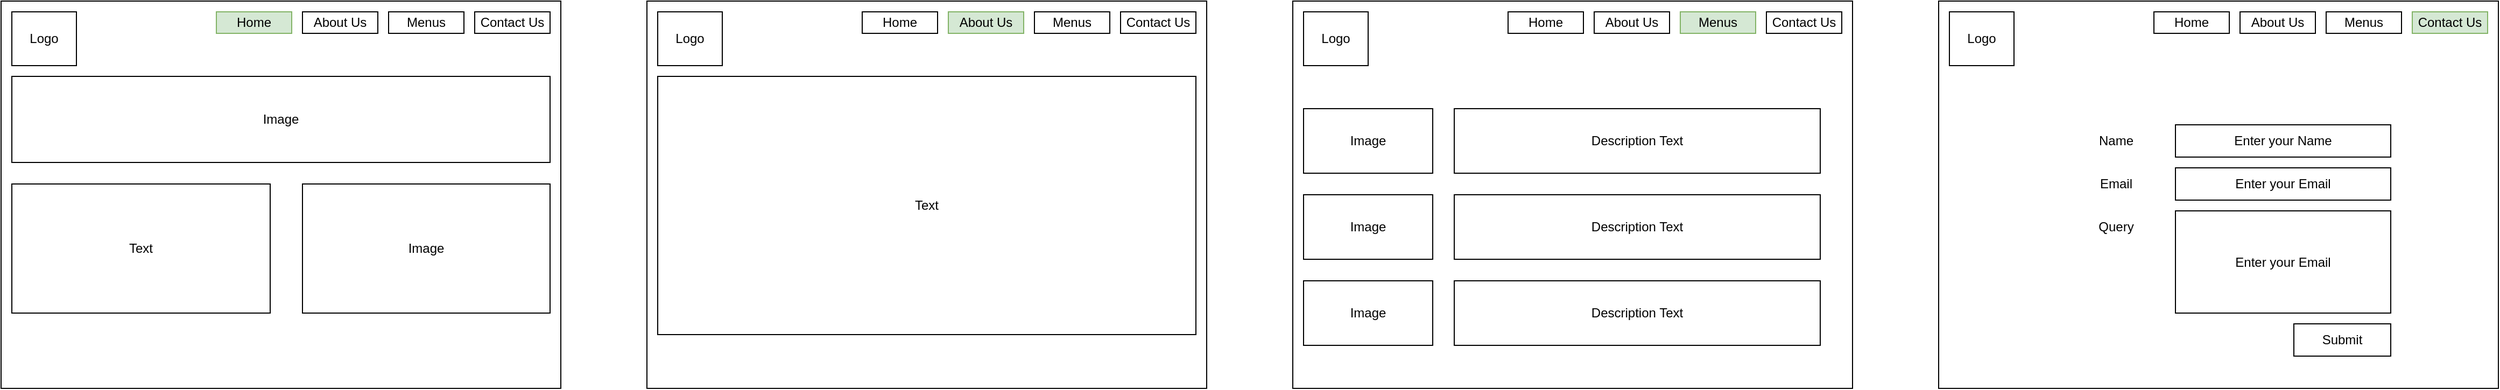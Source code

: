 <mxfile version="12.4.2" type="device" pages="1"><diagram id="a5p7JkpHA5KsNsPGq_s5" name="Page-1"><mxGraphModel dx="818" dy="539" grid="1" gridSize="10" guides="1" tooltips="1" connect="1" arrows="1" fold="1" page="1" pageScale="1" pageWidth="827" pageHeight="1169" math="0" shadow="0"><root><mxCell id="0"/><mxCell id="1" parent="0"/><mxCell id="sW9iDtARLvewVyl5dqa8-1" value="" style="rounded=0;whiteSpace=wrap;html=1;" vertex="1" parent="1"><mxGeometry x="40" y="40" width="520" height="360" as="geometry"/></mxCell><mxCell id="sW9iDtARLvewVyl5dqa8-2" value="Logo" style="text;html=1;strokeColor=#000000;fillColor=none;align=center;verticalAlign=middle;whiteSpace=wrap;rounded=0;" vertex="1" parent="1"><mxGeometry x="50" y="50" width="60" height="50" as="geometry"/></mxCell><mxCell id="sW9iDtARLvewVyl5dqa8-3" value="Contact Us" style="text;html=1;strokeColor=#000000;fillColor=none;align=center;verticalAlign=middle;whiteSpace=wrap;rounded=0;" vertex="1" parent="1"><mxGeometry x="480" y="50" width="70" height="20" as="geometry"/></mxCell><mxCell id="sW9iDtARLvewVyl5dqa8-4" value="Menus" style="text;html=1;strokeColor=#000000;fillColor=none;align=center;verticalAlign=middle;whiteSpace=wrap;rounded=0;" vertex="1" parent="1"><mxGeometry x="400" y="50" width="70" height="20" as="geometry"/></mxCell><mxCell id="sW9iDtARLvewVyl5dqa8-5" value="About Us" style="text;html=1;strokeColor=#000000;fillColor=none;align=center;verticalAlign=middle;whiteSpace=wrap;rounded=0;" vertex="1" parent="1"><mxGeometry x="320" y="50" width="70" height="20" as="geometry"/></mxCell><mxCell id="sW9iDtARLvewVyl5dqa8-6" value="Home" style="text;html=1;strokeColor=#82b366;fillColor=#d5e8d4;align=center;verticalAlign=middle;whiteSpace=wrap;rounded=0;" vertex="1" parent="1"><mxGeometry x="240" y="50" width="70" height="20" as="geometry"/></mxCell><mxCell id="sW9iDtARLvewVyl5dqa8-7" value="Image" style="rounded=0;whiteSpace=wrap;html=1;strokeColor=#000000;fillColor=none;" vertex="1" parent="1"><mxGeometry x="50" y="110" width="500" height="80" as="geometry"/></mxCell><mxCell id="sW9iDtARLvewVyl5dqa8-8" value="Text" style="rounded=0;whiteSpace=wrap;html=1;strokeColor=#000000;fillColor=none;" vertex="1" parent="1"><mxGeometry x="50" y="210" width="240" height="120" as="geometry"/></mxCell><mxCell id="sW9iDtARLvewVyl5dqa8-9" value="Image" style="rounded=0;whiteSpace=wrap;html=1;strokeColor=#000000;fillColor=none;" vertex="1" parent="1"><mxGeometry x="320" y="210" width="230" height="120" as="geometry"/></mxCell><mxCell id="sW9iDtARLvewVyl5dqa8-10" value="" style="rounded=0;whiteSpace=wrap;html=1;" vertex="1" parent="1"><mxGeometry x="640" y="40" width="520" height="360" as="geometry"/></mxCell><mxCell id="sW9iDtARLvewVyl5dqa8-11" value="Logo" style="text;html=1;strokeColor=#000000;fillColor=none;align=center;verticalAlign=middle;whiteSpace=wrap;rounded=0;" vertex="1" parent="1"><mxGeometry x="650" y="50" width="60" height="50" as="geometry"/></mxCell><mxCell id="sW9iDtARLvewVyl5dqa8-12" value="Contact Us" style="text;html=1;strokeColor=#000000;fillColor=none;align=center;verticalAlign=middle;whiteSpace=wrap;rounded=0;" vertex="1" parent="1"><mxGeometry x="1080" y="50" width="70" height="20" as="geometry"/></mxCell><mxCell id="sW9iDtARLvewVyl5dqa8-13" value="Menus" style="text;html=1;strokeColor=#000000;fillColor=none;align=center;verticalAlign=middle;whiteSpace=wrap;rounded=0;" vertex="1" parent="1"><mxGeometry x="1000" y="50" width="70" height="20" as="geometry"/></mxCell><mxCell id="sW9iDtARLvewVyl5dqa8-14" value="About Us" style="text;html=1;strokeColor=#82b366;fillColor=#d5e8d4;align=center;verticalAlign=middle;whiteSpace=wrap;rounded=0;" vertex="1" parent="1"><mxGeometry x="920" y="50" width="70" height="20" as="geometry"/></mxCell><mxCell id="sW9iDtARLvewVyl5dqa8-15" value="Home" style="text;html=1;align=center;verticalAlign=middle;whiteSpace=wrap;rounded=0;strokeColor=#000000;" vertex="1" parent="1"><mxGeometry x="840" y="50" width="70" height="20" as="geometry"/></mxCell><mxCell id="sW9iDtARLvewVyl5dqa8-19" value="Text" style="rounded=0;whiteSpace=wrap;html=1;strokeColor=#000000;fillColor=none;" vertex="1" parent="1"><mxGeometry x="650" y="110" width="500" height="240" as="geometry"/></mxCell><mxCell id="sW9iDtARLvewVyl5dqa8-20" value="" style="rounded=0;whiteSpace=wrap;html=1;" vertex="1" parent="1"><mxGeometry x="1240" y="40" width="520" height="360" as="geometry"/></mxCell><mxCell id="sW9iDtARLvewVyl5dqa8-21" value="Logo" style="text;html=1;strokeColor=#000000;fillColor=none;align=center;verticalAlign=middle;whiteSpace=wrap;rounded=0;" vertex="1" parent="1"><mxGeometry x="1250" y="50" width="60" height="50" as="geometry"/></mxCell><mxCell id="sW9iDtARLvewVyl5dqa8-22" value="Contact Us" style="text;html=1;strokeColor=#000000;fillColor=none;align=center;verticalAlign=middle;whiteSpace=wrap;rounded=0;" vertex="1" parent="1"><mxGeometry x="1680" y="50" width="70" height="20" as="geometry"/></mxCell><mxCell id="sW9iDtARLvewVyl5dqa8-23" value="Menus" style="text;html=1;strokeColor=#82b366;fillColor=#d5e8d4;align=center;verticalAlign=middle;whiteSpace=wrap;rounded=0;" vertex="1" parent="1"><mxGeometry x="1600" y="50" width="70" height="20" as="geometry"/></mxCell><mxCell id="sW9iDtARLvewVyl5dqa8-24" value="About Us" style="text;html=1;align=center;verticalAlign=middle;whiteSpace=wrap;rounded=0;strokeColor=#000000;" vertex="1" parent="1"><mxGeometry x="1520" y="50" width="70" height="20" as="geometry"/></mxCell><mxCell id="sW9iDtARLvewVyl5dqa8-25" value="Home" style="text;html=1;align=center;verticalAlign=middle;whiteSpace=wrap;rounded=0;strokeColor=#000000;" vertex="1" parent="1"><mxGeometry x="1440" y="50" width="70" height="20" as="geometry"/></mxCell><mxCell id="sW9iDtARLvewVyl5dqa8-27" value="Image" style="rounded=0;whiteSpace=wrap;html=1;strokeColor=#000000;fillColor=none;" vertex="1" parent="1"><mxGeometry x="1250" y="140" width="120" height="60" as="geometry"/></mxCell><mxCell id="sW9iDtARLvewVyl5dqa8-29" value="Description Text" style="rounded=0;whiteSpace=wrap;html=1;strokeColor=#000000;fillColor=none;" vertex="1" parent="1"><mxGeometry x="1390" y="140" width="340" height="60" as="geometry"/></mxCell><mxCell id="sW9iDtARLvewVyl5dqa8-30" value="Image" style="rounded=0;whiteSpace=wrap;html=1;strokeColor=#000000;fillColor=none;" vertex="1" parent="1"><mxGeometry x="1250" y="220" width="120" height="60" as="geometry"/></mxCell><mxCell id="sW9iDtARLvewVyl5dqa8-31" value="Description Text" style="rounded=0;whiteSpace=wrap;html=1;strokeColor=#000000;fillColor=none;" vertex="1" parent="1"><mxGeometry x="1390" y="220" width="340" height="60" as="geometry"/></mxCell><mxCell id="sW9iDtARLvewVyl5dqa8-32" value="Image" style="rounded=0;whiteSpace=wrap;html=1;strokeColor=#000000;fillColor=none;" vertex="1" parent="1"><mxGeometry x="1250" y="300" width="120" height="60" as="geometry"/></mxCell><mxCell id="sW9iDtARLvewVyl5dqa8-33" value="Description Text" style="rounded=0;whiteSpace=wrap;html=1;strokeColor=#000000;fillColor=none;" vertex="1" parent="1"><mxGeometry x="1390" y="300" width="340" height="60" as="geometry"/></mxCell><mxCell id="sW9iDtARLvewVyl5dqa8-34" value="" style="rounded=0;whiteSpace=wrap;html=1;" vertex="1" parent="1"><mxGeometry x="1840" y="40" width="520" height="360" as="geometry"/></mxCell><mxCell id="sW9iDtARLvewVyl5dqa8-35" value="Logo" style="text;html=1;strokeColor=#000000;fillColor=none;align=center;verticalAlign=middle;whiteSpace=wrap;rounded=0;" vertex="1" parent="1"><mxGeometry x="1850" y="50" width="60" height="50" as="geometry"/></mxCell><mxCell id="sW9iDtARLvewVyl5dqa8-36" value="Contact Us" style="text;html=1;strokeColor=#82b366;fillColor=#d5e8d4;align=center;verticalAlign=middle;whiteSpace=wrap;rounded=0;" vertex="1" parent="1"><mxGeometry x="2280" y="50" width="70" height="20" as="geometry"/></mxCell><mxCell id="sW9iDtARLvewVyl5dqa8-37" value="Menus" style="text;html=1;align=center;verticalAlign=middle;whiteSpace=wrap;rounded=0;strokeColor=#000000;" vertex="1" parent="1"><mxGeometry x="2200" y="50" width="70" height="20" as="geometry"/></mxCell><mxCell id="sW9iDtARLvewVyl5dqa8-38" value="About Us" style="text;html=1;align=center;verticalAlign=middle;whiteSpace=wrap;rounded=0;strokeColor=#000000;" vertex="1" parent="1"><mxGeometry x="2120" y="50" width="70" height="20" as="geometry"/></mxCell><mxCell id="sW9iDtARLvewVyl5dqa8-39" value="Home" style="text;html=1;align=center;verticalAlign=middle;whiteSpace=wrap;rounded=0;strokeColor=#000000;" vertex="1" parent="1"><mxGeometry x="2040" y="50" width="70" height="20" as="geometry"/></mxCell><mxCell id="sW9iDtARLvewVyl5dqa8-46" value="Enter your Name" style="rounded=0;whiteSpace=wrap;html=1;strokeColor=#000000;fillColor=none;" vertex="1" parent="1"><mxGeometry x="2060" y="155" width="200" height="30" as="geometry"/></mxCell><mxCell id="sW9iDtARLvewVyl5dqa8-47" value="Name" style="text;html=1;strokeColor=none;fillColor=none;align=center;verticalAlign=middle;whiteSpace=wrap;rounded=0;" vertex="1" parent="1"><mxGeometry x="1980" y="160" width="50" height="20" as="geometry"/></mxCell><mxCell id="sW9iDtARLvewVyl5dqa8-48" value="Email" style="text;html=1;strokeColor=none;fillColor=none;align=center;verticalAlign=middle;whiteSpace=wrap;rounded=0;" vertex="1" parent="1"><mxGeometry x="1980" y="200" width="50" height="20" as="geometry"/></mxCell><mxCell id="sW9iDtARLvewVyl5dqa8-49" value="Enter your Email" style="rounded=0;whiteSpace=wrap;html=1;strokeColor=#000000;fillColor=none;" vertex="1" parent="1"><mxGeometry x="2060" y="195" width="200" height="30" as="geometry"/></mxCell><mxCell id="sW9iDtARLvewVyl5dqa8-50" value="Enter your Email" style="rounded=0;whiteSpace=wrap;html=1;strokeColor=#000000;fillColor=none;" vertex="1" parent="1"><mxGeometry x="2060" y="235" width="200" height="95" as="geometry"/></mxCell><mxCell id="sW9iDtARLvewVyl5dqa8-52" value="Query" style="text;html=1;strokeColor=none;fillColor=none;align=center;verticalAlign=middle;whiteSpace=wrap;rounded=0;" vertex="1" parent="1"><mxGeometry x="1980" y="240" width="50" height="20" as="geometry"/></mxCell><mxCell id="sW9iDtARLvewVyl5dqa8-53" value="Submit" style="rounded=0;whiteSpace=wrap;html=1;strokeColor=#000000;fillColor=none;" vertex="1" parent="1"><mxGeometry x="2170" y="340" width="90" height="30" as="geometry"/></mxCell></root></mxGraphModel></diagram></mxfile>